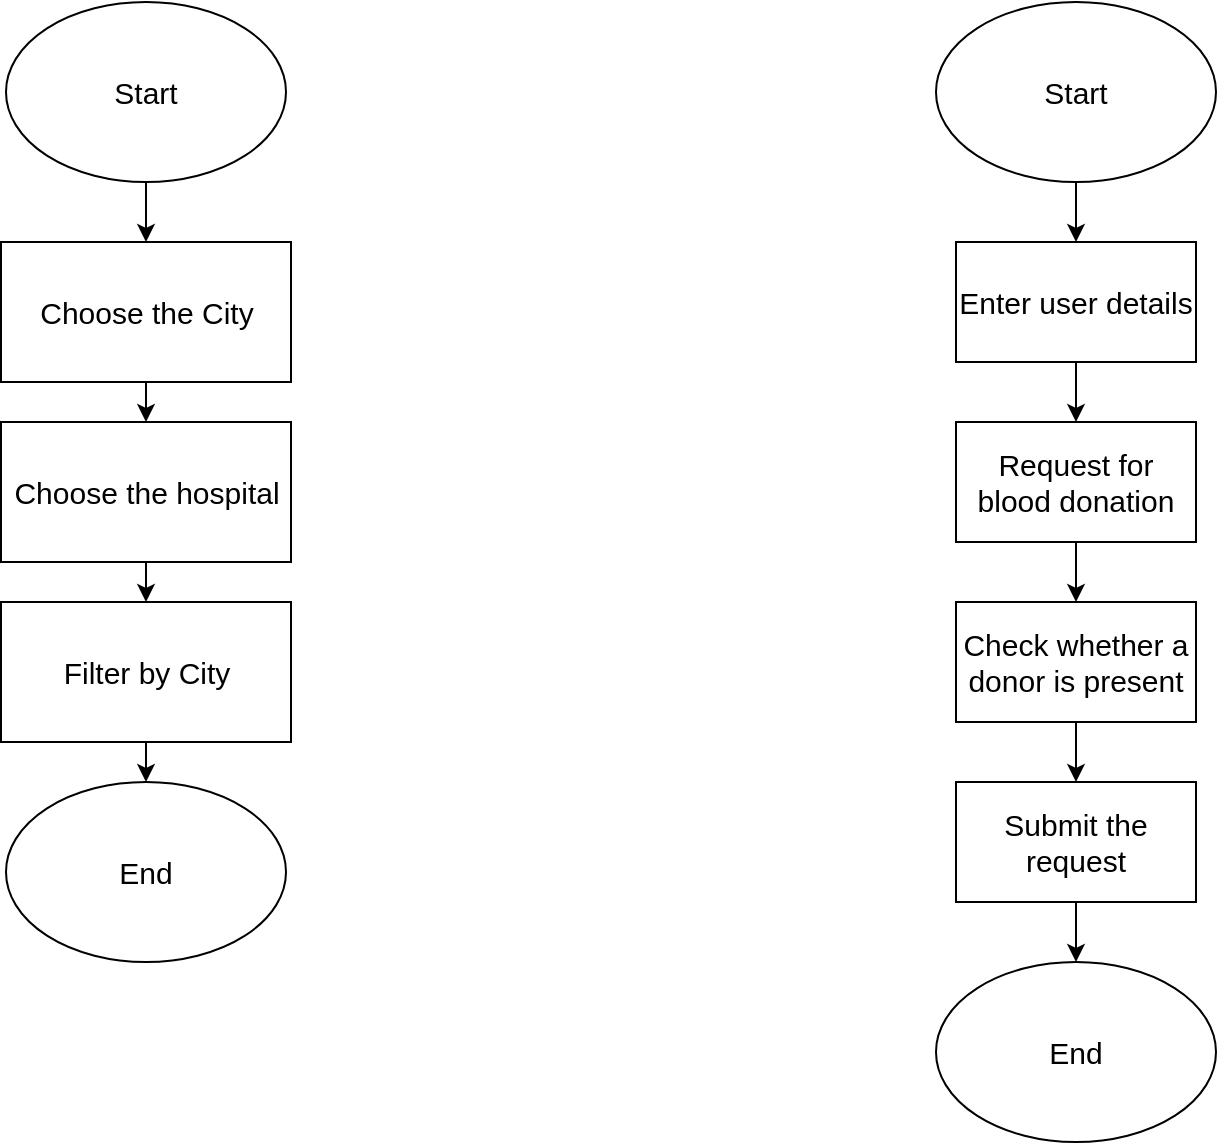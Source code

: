 <mxfile version="17.4.2" type="device"><diagram id="7o4KOw9sdv0TOo0RFuS6" name="Page-1"><mxGraphModel dx="1037" dy="640" grid="1" gridSize="10" guides="1" tooltips="1" connect="1" arrows="1" fold="1" page="1" pageScale="1" pageWidth="850" pageHeight="1100" math="0" shadow="0"><root><mxCell id="0"/><mxCell id="1" parent="0"/><mxCell id="ivGVYtIYwz9R8B7swwl7-1" value="&lt;font style=&quot;font-size: 15px&quot;&gt;Start&lt;/font&gt;" style="ellipse;whiteSpace=wrap;html=1;" vertex="1" parent="1"><mxGeometry x="85" y="90" width="140" height="90" as="geometry"/></mxCell><mxCell id="ivGVYtIYwz9R8B7swwl7-2" value="Choose the City" style="rounded=0;whiteSpace=wrap;html=1;fontSize=15;" vertex="1" parent="1"><mxGeometry x="82.5" y="210" width="145" height="70" as="geometry"/></mxCell><mxCell id="ivGVYtIYwz9R8B7swwl7-3" value="Choose the hospital" style="rounded=0;whiteSpace=wrap;html=1;fontSize=15;" vertex="1" parent="1"><mxGeometry x="82.5" y="300" width="145" height="70" as="geometry"/></mxCell><mxCell id="ivGVYtIYwz9R8B7swwl7-5" value="" style="endArrow=classic;html=1;rounded=0;fontSize=15;exitX=0.5;exitY=1;exitDx=0;exitDy=0;entryX=0.5;entryY=0;entryDx=0;entryDy=0;" edge="1" parent="1" source="ivGVYtIYwz9R8B7swwl7-1" target="ivGVYtIYwz9R8B7swwl7-2"><mxGeometry width="50" height="50" relative="1" as="geometry"><mxPoint x="400" y="350" as="sourcePoint"/><mxPoint x="450" y="300" as="targetPoint"/></mxGeometry></mxCell><mxCell id="ivGVYtIYwz9R8B7swwl7-6" value="" style="endArrow=classic;html=1;rounded=0;fontSize=15;exitX=0.5;exitY=1;exitDx=0;exitDy=0;entryX=0.5;entryY=0;entryDx=0;entryDy=0;" edge="1" parent="1" source="ivGVYtIYwz9R8B7swwl7-2" target="ivGVYtIYwz9R8B7swwl7-3"><mxGeometry width="50" height="50" relative="1" as="geometry"><mxPoint x="400" y="350" as="sourcePoint"/><mxPoint x="450" y="300" as="targetPoint"/></mxGeometry></mxCell><mxCell id="ivGVYtIYwz9R8B7swwl7-7" value="Filter by City" style="rounded=0;whiteSpace=wrap;html=1;fontSize=15;" vertex="1" parent="1"><mxGeometry x="82.5" y="390" width="145" height="70" as="geometry"/></mxCell><mxCell id="ivGVYtIYwz9R8B7swwl7-8" value="" style="endArrow=classic;html=1;rounded=0;fontSize=15;exitX=0.5;exitY=1;exitDx=0;exitDy=0;entryX=0.5;entryY=0;entryDx=0;entryDy=0;" edge="1" parent="1" source="ivGVYtIYwz9R8B7swwl7-3" target="ivGVYtIYwz9R8B7swwl7-7"><mxGeometry width="50" height="50" relative="1" as="geometry"><mxPoint x="400" y="350" as="sourcePoint"/><mxPoint x="450" y="300" as="targetPoint"/></mxGeometry></mxCell><mxCell id="ivGVYtIYwz9R8B7swwl7-9" value="End" style="ellipse;whiteSpace=wrap;html=1;fontSize=15;" vertex="1" parent="1"><mxGeometry x="85" y="480" width="140" height="90" as="geometry"/></mxCell><mxCell id="ivGVYtIYwz9R8B7swwl7-10" value="" style="endArrow=classic;html=1;rounded=0;fontSize=15;exitX=0.5;exitY=1;exitDx=0;exitDy=0;entryX=0.5;entryY=0;entryDx=0;entryDy=0;" edge="1" parent="1" source="ivGVYtIYwz9R8B7swwl7-7" target="ivGVYtIYwz9R8B7swwl7-9"><mxGeometry width="50" height="50" relative="1" as="geometry"><mxPoint x="400" y="350" as="sourcePoint"/><mxPoint x="450" y="300" as="targetPoint"/></mxGeometry></mxCell><mxCell id="ivGVYtIYwz9R8B7swwl7-11" value="&lt;font style=&quot;font-size: 15px&quot;&gt;Start&lt;/font&gt;" style="ellipse;whiteSpace=wrap;html=1;" vertex="1" parent="1"><mxGeometry x="550" y="90" width="140" height="90" as="geometry"/></mxCell><mxCell id="ivGVYtIYwz9R8B7swwl7-12" value="Enter user details" style="rounded=0;whiteSpace=wrap;html=1;fontSize=15;" vertex="1" parent="1"><mxGeometry x="560" y="210" width="120" height="60" as="geometry"/></mxCell><mxCell id="ivGVYtIYwz9R8B7swwl7-13" value="Request for blood donation" style="rounded=0;whiteSpace=wrap;html=1;fontSize=15;" vertex="1" parent="1"><mxGeometry x="560" y="300" width="120" height="60" as="geometry"/></mxCell><mxCell id="ivGVYtIYwz9R8B7swwl7-14" value="Check whether a donor is present" style="rounded=0;whiteSpace=wrap;html=1;fontSize=15;" vertex="1" parent="1"><mxGeometry x="560" y="390" width="120" height="60" as="geometry"/></mxCell><mxCell id="ivGVYtIYwz9R8B7swwl7-15" value="Submit the request" style="rounded=0;whiteSpace=wrap;html=1;fontSize=15;" vertex="1" parent="1"><mxGeometry x="560" y="480" width="120" height="60" as="geometry"/></mxCell><mxCell id="ivGVYtIYwz9R8B7swwl7-16" value="" style="endArrow=classic;html=1;rounded=0;fontSize=15;entryX=0.5;entryY=0;entryDx=0;entryDy=0;exitX=0.5;exitY=1;exitDx=0;exitDy=0;" edge="1" parent="1" source="ivGVYtIYwz9R8B7swwl7-11" target="ivGVYtIYwz9R8B7swwl7-12"><mxGeometry width="50" height="50" relative="1" as="geometry"><mxPoint x="400" y="320" as="sourcePoint"/><mxPoint x="450" y="270" as="targetPoint"/></mxGeometry></mxCell><mxCell id="ivGVYtIYwz9R8B7swwl7-17" value="" style="endArrow=classic;html=1;rounded=0;fontSize=15;entryX=0.5;entryY=0;entryDx=0;entryDy=0;exitX=0.5;exitY=1;exitDx=0;exitDy=0;" edge="1" parent="1" source="ivGVYtIYwz9R8B7swwl7-12" target="ivGVYtIYwz9R8B7swwl7-13"><mxGeometry width="50" height="50" relative="1" as="geometry"><mxPoint x="400" y="320" as="sourcePoint"/><mxPoint x="450" y="270" as="targetPoint"/></mxGeometry></mxCell><mxCell id="ivGVYtIYwz9R8B7swwl7-18" value="" style="endArrow=classic;html=1;rounded=0;fontSize=15;entryX=0.5;entryY=0;entryDx=0;entryDy=0;exitX=0.5;exitY=1;exitDx=0;exitDy=0;" edge="1" parent="1" source="ivGVYtIYwz9R8B7swwl7-13" target="ivGVYtIYwz9R8B7swwl7-14"><mxGeometry width="50" height="50" relative="1" as="geometry"><mxPoint x="400" y="320" as="sourcePoint"/><mxPoint x="450" y="270" as="targetPoint"/></mxGeometry></mxCell><mxCell id="ivGVYtIYwz9R8B7swwl7-19" value="" style="endArrow=classic;html=1;rounded=0;fontSize=15;entryX=0.5;entryY=0;entryDx=0;entryDy=0;exitX=0.5;exitY=1;exitDx=0;exitDy=0;" edge="1" parent="1" source="ivGVYtIYwz9R8B7swwl7-14" target="ivGVYtIYwz9R8B7swwl7-15"><mxGeometry width="50" height="50" relative="1" as="geometry"><mxPoint x="400" y="320" as="sourcePoint"/><mxPoint x="450" y="270" as="targetPoint"/></mxGeometry></mxCell><mxCell id="ivGVYtIYwz9R8B7swwl7-20" value="End" style="ellipse;whiteSpace=wrap;html=1;fontSize=15;" vertex="1" parent="1"><mxGeometry x="550" y="570" width="140" height="90" as="geometry"/></mxCell><mxCell id="ivGVYtIYwz9R8B7swwl7-21" value="" style="endArrow=classic;html=1;rounded=0;fontSize=15;exitX=0.5;exitY=1;exitDx=0;exitDy=0;entryX=0.5;entryY=0;entryDx=0;entryDy=0;" edge="1" parent="1" source="ivGVYtIYwz9R8B7swwl7-15" target="ivGVYtIYwz9R8B7swwl7-20"><mxGeometry width="50" height="50" relative="1" as="geometry"><mxPoint x="600" y="590" as="sourcePoint"/><mxPoint x="650" y="540" as="targetPoint"/></mxGeometry></mxCell></root></mxGraphModel></diagram></mxfile>